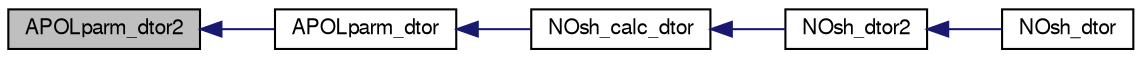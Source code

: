 digraph "APOLparm_dtor2"
{
  edge [fontname="FreeSans",fontsize="10",labelfontname="FreeSans",labelfontsize="10"];
  node [fontname="FreeSans",fontsize="10",shape=record];
  rankdir="LR";
  Node1 [label="APOLparm_dtor2",height=0.2,width=0.4,color="black", fillcolor="grey75", style="filled" fontcolor="black"];
  Node1 -> Node2 [dir="back",color="midnightblue",fontsize="10",style="solid",fontname="FreeSans"];
  Node2 [label="APOLparm_dtor",height=0.2,width=0.4,color="black", fillcolor="white", style="filled",URL="$group___a_p_o_lparm.html#ga455cd494d373802482bc764f9d2c8175",tooltip="Object destructor."];
  Node2 -> Node3 [dir="back",color="midnightblue",fontsize="10",style="solid",fontname="FreeSans"];
  Node3 [label="NOsh_calc_dtor",height=0.2,width=0.4,color="black", fillcolor="white", style="filled",URL="$group___n_osh.html#ga76198afdb06cb18147a40d5f1bbaa51a",tooltip="Object destructor."];
  Node3 -> Node4 [dir="back",color="midnightblue",fontsize="10",style="solid",fontname="FreeSans"];
  Node4 [label="NOsh_dtor2",height=0.2,width=0.4,color="black", fillcolor="white", style="filled",URL="$group___n_osh.html#ga2a9555284e2ffc858eac526ee7596503",tooltip="FORTRAN stub for object destructor."];
  Node4 -> Node5 [dir="back",color="midnightblue",fontsize="10",style="solid",fontname="FreeSans"];
  Node5 [label="NOsh_dtor",height=0.2,width=0.4,color="black", fillcolor="white", style="filled",URL="$group___n_osh.html#ga12a3a81c4f0f00ab0b6efe913f4d31df",tooltip="Object destructor."];
}
